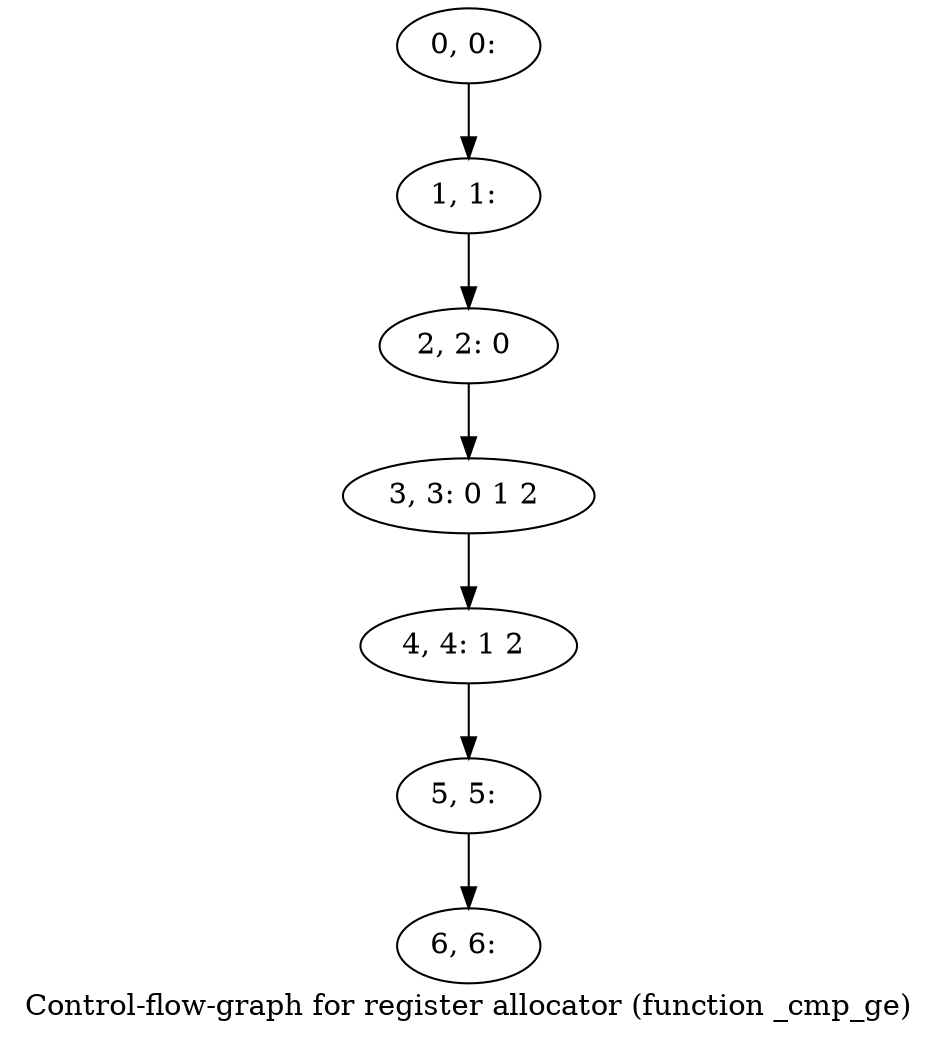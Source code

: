 digraph G {
graph [label="Control-flow-graph for register allocator (function _cmp_ge)"]
0[label="0, 0: "];
1[label="1, 1: "];
2[label="2, 2: 0 "];
3[label="3, 3: 0 1 2 "];
4[label="4, 4: 1 2 "];
5[label="5, 5: "];
6[label="6, 6: "];
0->1 ;
1->2 ;
2->3 ;
3->4 ;
4->5 ;
5->6 ;
}
